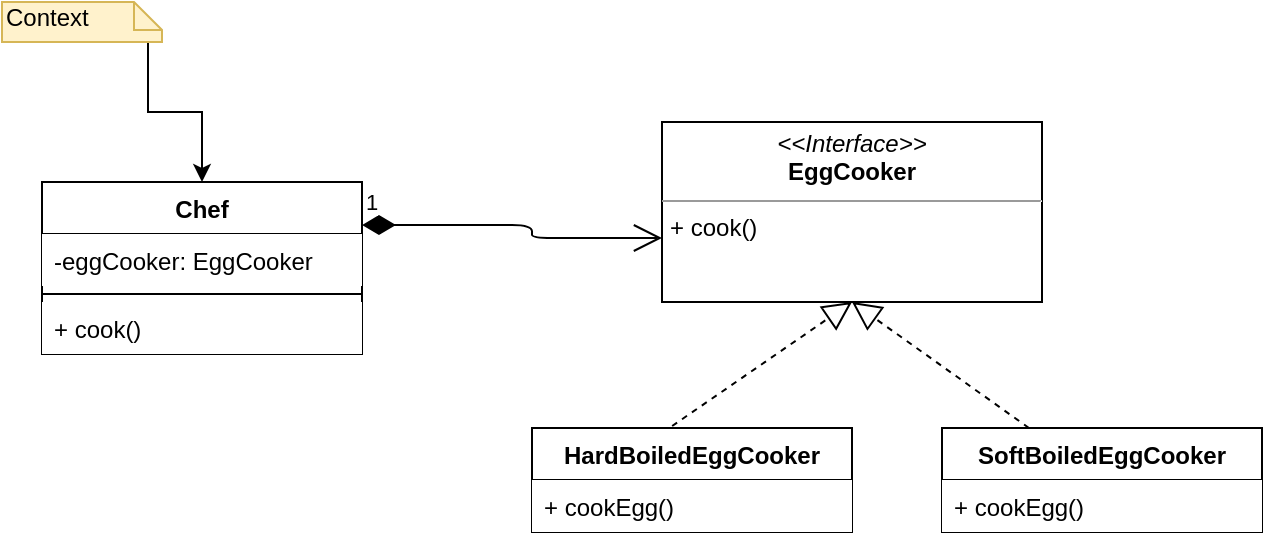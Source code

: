 <mxfile version="10.7.1" type="device"><diagram id="XKJnsvpFdUshoUqlbmSA" name="Page-1"><mxGraphModel dx="1394" dy="682" grid="1" gridSize="10" guides="1" tooltips="1" connect="1" arrows="1" fold="1" page="1" pageScale="1" pageWidth="827" pageHeight="1169" math="0" shadow="0"><root><mxCell id="0"/><mxCell id="1" parent="0"/><mxCell id="bTM363caibrqgyaWD0Lp-1" value="Chef&#10;&#10;" style="swimlane;fontStyle=1;align=center;verticalAlign=top;childLayout=stackLayout;horizontal=1;startSize=26;horizontalStack=0;resizeParent=1;resizeParentMax=0;resizeLast=0;collapsible=1;marginBottom=0;" vertex="1" parent="1"><mxGeometry x="120" y="110" width="160" height="86" as="geometry"/></mxCell><mxCell id="bTM363caibrqgyaWD0Lp-2" value="-eggCooker: EggCooker" style="text;strokeColor=none;fillColor=#ffffff;align=left;verticalAlign=top;spacingLeft=4;spacingRight=4;overflow=hidden;rotatable=0;points=[[0,0.5],[1,0.5]];portConstraint=eastwest;" vertex="1" parent="bTM363caibrqgyaWD0Lp-1"><mxGeometry y="26" width="160" height="26" as="geometry"/></mxCell><mxCell id="bTM363caibrqgyaWD0Lp-3" value="" style="line;strokeWidth=1;fillColor=none;align=left;verticalAlign=middle;spacingTop=-1;spacingLeft=3;spacingRight=3;rotatable=0;labelPosition=right;points=[];portConstraint=eastwest;" vertex="1" parent="bTM363caibrqgyaWD0Lp-1"><mxGeometry y="52" width="160" height="8" as="geometry"/></mxCell><mxCell id="bTM363caibrqgyaWD0Lp-4" value="+ cook()" style="text;align=left;verticalAlign=top;spacingLeft=4;spacingRight=4;overflow=hidden;rotatable=0;points=[[0,0.5],[1,0.5]];portConstraint=eastwest;fillColor=#ffffff;" vertex="1" parent="bTM363caibrqgyaWD0Lp-1"><mxGeometry y="60" width="160" height="26" as="geometry"/></mxCell><mxCell id="bTM363caibrqgyaWD0Lp-6" value="&lt;p style=&quot;margin: 0px ; margin-top: 4px ; text-align: center&quot;&gt;&lt;i&gt;&amp;lt;&amp;lt;Interface&amp;gt;&amp;gt;&lt;/i&gt;&lt;br&gt;&lt;b&gt;EggCooker&lt;/b&gt;&lt;/p&gt;&lt;hr size=&quot;1&quot;&gt;&lt;p style=&quot;margin: 0px ; margin-left: 4px&quot;&gt;+ cook()&lt;/p&gt;" style="verticalAlign=top;align=left;overflow=fill;fontSize=12;fontFamily=Helvetica;html=1;fillColor=#ffffff;" vertex="1" parent="1"><mxGeometry x="430" y="80" width="190" height="90" as="geometry"/></mxCell><mxCell id="bTM363caibrqgyaWD0Lp-7" value="1" style="endArrow=open;html=1;endSize=12;startArrow=diamondThin;startSize=14;startFill=1;edgeStyle=orthogonalEdgeStyle;align=left;verticalAlign=bottom;exitX=1;exitY=0.25;exitDx=0;exitDy=0;" edge="1" parent="1" source="bTM363caibrqgyaWD0Lp-1" target="bTM363caibrqgyaWD0Lp-6"><mxGeometry x="-1" y="3" relative="1" as="geometry"><mxPoint x="260" y="140" as="sourcePoint"/><mxPoint x="420" y="140" as="targetPoint"/><Array as="points"><mxPoint x="365" y="132"/><mxPoint x="365" y="138"/></Array></mxGeometry></mxCell><mxCell id="bTM363caibrqgyaWD0Lp-12" value="HardBoiledEggCooker&#10;" style="swimlane;fontStyle=1;align=center;verticalAlign=top;childLayout=stackLayout;horizontal=1;startSize=26;horizontalStack=0;resizeParent=1;resizeParentMax=0;resizeLast=0;collapsible=1;marginBottom=0;" vertex="1" parent="1"><mxGeometry x="365" y="233" width="160" height="52" as="geometry"/></mxCell><mxCell id="bTM363caibrqgyaWD0Lp-15" value="+ cookEgg()" style="text;align=left;verticalAlign=top;spacingLeft=4;spacingRight=4;overflow=hidden;rotatable=0;points=[[0,0.5],[1,0.5]];portConstraint=eastwest;fillColor=#ffffff;" vertex="1" parent="bTM363caibrqgyaWD0Lp-12"><mxGeometry y="26" width="160" height="26" as="geometry"/></mxCell><mxCell id="bTM363caibrqgyaWD0Lp-16" value="SoftBoiledEggCooker&#10;" style="swimlane;fontStyle=1;align=center;verticalAlign=top;childLayout=stackLayout;horizontal=1;startSize=26;horizontalStack=0;resizeParent=1;resizeParentMax=0;resizeLast=0;collapsible=1;marginBottom=0;" vertex="1" parent="1"><mxGeometry x="570" y="233" width="160" height="52" as="geometry"/></mxCell><mxCell id="bTM363caibrqgyaWD0Lp-17" value="+ cookEgg()" style="text;align=left;verticalAlign=top;spacingLeft=4;spacingRight=4;overflow=hidden;rotatable=0;points=[[0,0.5],[1,0.5]];portConstraint=eastwest;fillColor=#ffffff;" vertex="1" parent="bTM363caibrqgyaWD0Lp-16"><mxGeometry y="26" width="160" height="26" as="geometry"/></mxCell><mxCell id="bTM363caibrqgyaWD0Lp-22" value="" style="endArrow=block;dashed=1;endFill=0;endSize=12;html=1;entryX=0.5;entryY=1;entryDx=0;entryDy=0;exitX=0.438;exitY=-0.019;exitDx=0;exitDy=0;exitPerimeter=0;" edge="1" parent="1" source="bTM363caibrqgyaWD0Lp-12" target="bTM363caibrqgyaWD0Lp-6"><mxGeometry width="160" relative="1" as="geometry"><mxPoint x="350" y="360" as="sourcePoint"/><mxPoint x="510" y="360" as="targetPoint"/></mxGeometry></mxCell><mxCell id="bTM363caibrqgyaWD0Lp-23" value="" style="endArrow=block;dashed=1;endFill=0;endSize=12;html=1;entryX=0.5;entryY=1;entryDx=0;entryDy=0;" edge="1" parent="1" source="bTM363caibrqgyaWD0Lp-16" target="bTM363caibrqgyaWD0Lp-6"><mxGeometry width="160" relative="1" as="geometry"><mxPoint x="445" y="242" as="sourcePoint"/><mxPoint x="535" y="180" as="targetPoint"/></mxGeometry></mxCell><mxCell id="bTM363caibrqgyaWD0Lp-26" style="edgeStyle=orthogonalEdgeStyle;rounded=0;orthogonalLoop=1;jettySize=auto;html=1;exitX=0;exitY=0;exitDx=73;exitDy=7;exitPerimeter=0;entryX=0.5;entryY=0;entryDx=0;entryDy=0;" edge="1" parent="1" source="bTM363caibrqgyaWD0Lp-24" target="bTM363caibrqgyaWD0Lp-1"><mxGeometry relative="1" as="geometry"><mxPoint x="200" y="210" as="targetPoint"/></mxGeometry></mxCell><mxCell id="bTM363caibrqgyaWD0Lp-24" value="Context" style="shape=note;whiteSpace=wrap;html=1;size=14;verticalAlign=top;align=left;spacingTop=-6;fillColor=#fff2cc;strokeColor=#d6b656;" vertex="1" parent="1"><mxGeometry x="100" y="20" width="80" height="20" as="geometry"/></mxCell></root></mxGraphModel></diagram></mxfile>
